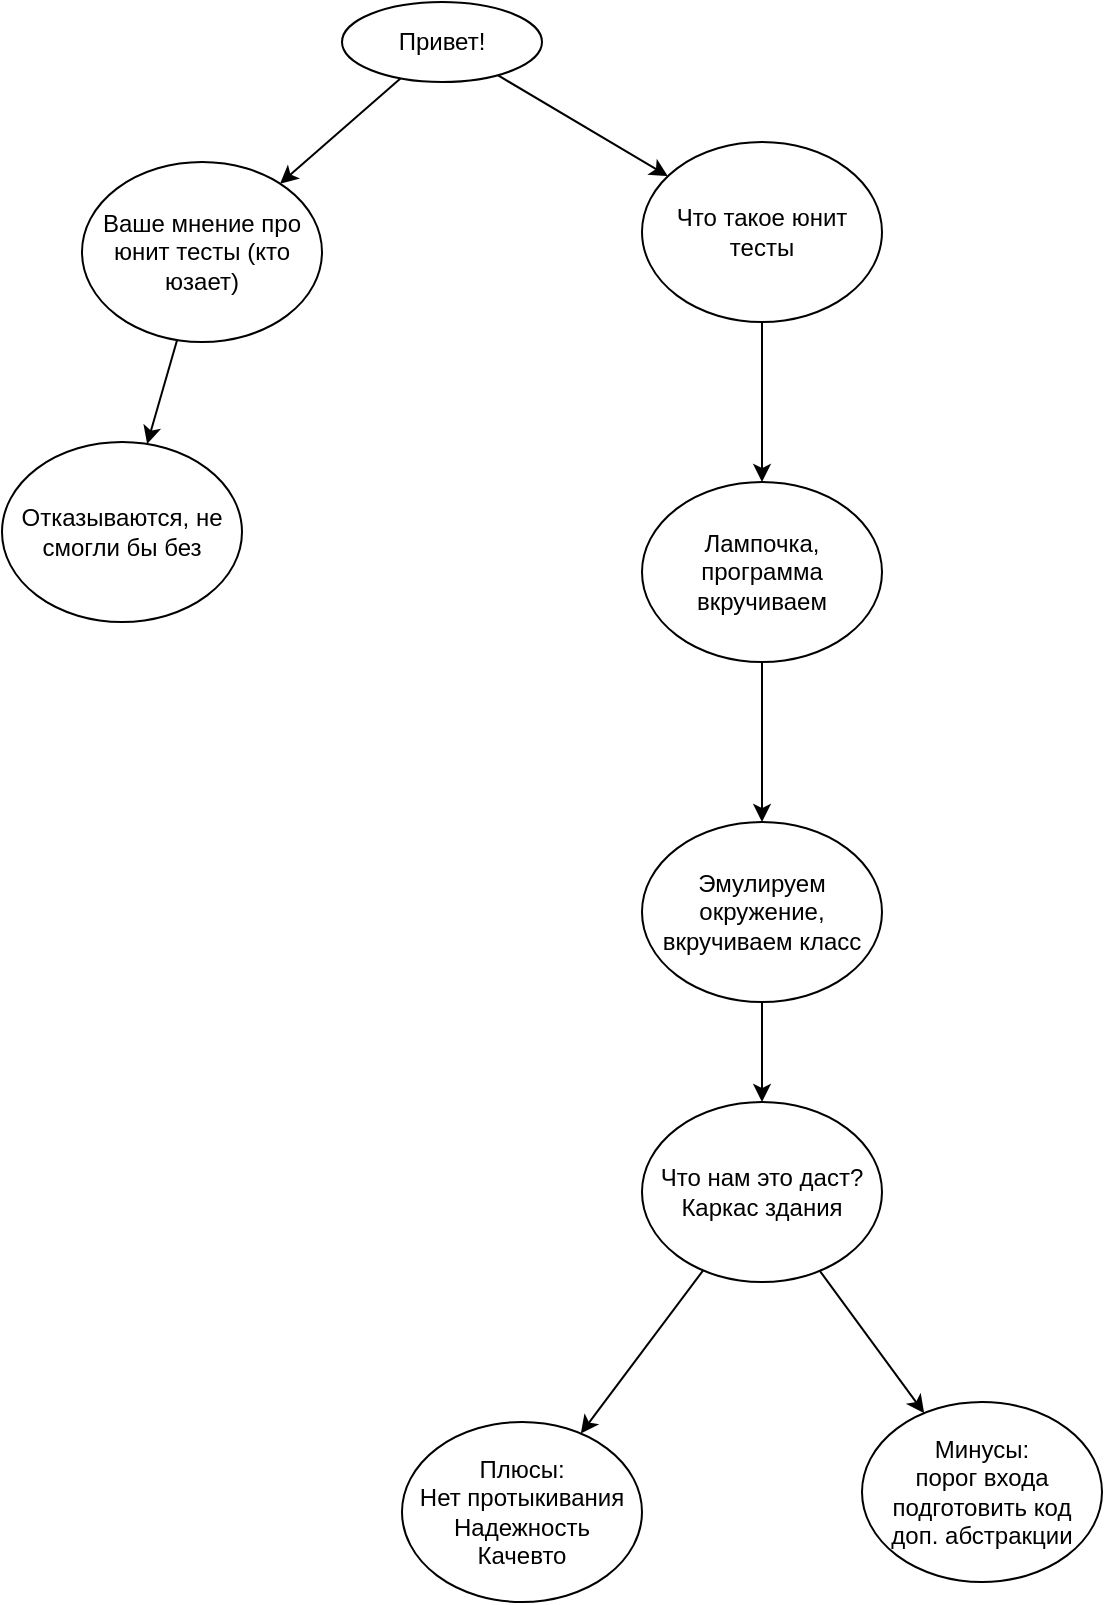 <mxfile version="15.4.0" type="device" pages="3"><diagram id="QDEMXH5KghI-QTwxXNro" name="Введение"><mxGraphModel dx="1264" dy="592" grid="1" gridSize="10" guides="1" tooltips="1" connect="1" arrows="1" fold="1" page="1" pageScale="1" pageWidth="827" pageHeight="1169" math="0" shadow="0"><root><mxCell id="0"/><mxCell id="1" parent="0"/><mxCell id="E6ustrr4gqRT8Rb1HsB7-3" value="" style="rounded=0;orthogonalLoop=1;jettySize=auto;html=1;" parent="1" source="E6ustrr4gqRT8Rb1HsB7-1" target="E6ustrr4gqRT8Rb1HsB7-2" edge="1"><mxGeometry relative="1" as="geometry"/></mxCell><mxCell id="E6ustrr4gqRT8Rb1HsB7-7" value="" style="edgeStyle=none;rounded=0;orthogonalLoop=1;jettySize=auto;html=1;" parent="1" source="E6ustrr4gqRT8Rb1HsB7-1" target="E6ustrr4gqRT8Rb1HsB7-6" edge="1"><mxGeometry relative="1" as="geometry"/></mxCell><mxCell id="E6ustrr4gqRT8Rb1HsB7-1" value="Привет!" style="ellipse;whiteSpace=wrap;html=1;" parent="1" vertex="1"><mxGeometry x="220" y="100" width="100" height="40" as="geometry"/></mxCell><mxCell id="E6ustrr4gqRT8Rb1HsB7-5" value="" style="edgeStyle=none;rounded=0;orthogonalLoop=1;jettySize=auto;html=1;" parent="1" source="E6ustrr4gqRT8Rb1HsB7-2" target="E6ustrr4gqRT8Rb1HsB7-4" edge="1"><mxGeometry relative="1" as="geometry"/></mxCell><mxCell id="E6ustrr4gqRT8Rb1HsB7-2" value="Ваше мнение про юнит тесты (кто юзает)" style="ellipse;whiteSpace=wrap;html=1;" parent="1" vertex="1"><mxGeometry x="90" y="180" width="120" height="90" as="geometry"/></mxCell><mxCell id="E6ustrr4gqRT8Rb1HsB7-4" value="Отказываются, не смогли бы без" style="ellipse;whiteSpace=wrap;html=1;" parent="1" vertex="1"><mxGeometry x="50" y="320" width="120" height="90" as="geometry"/></mxCell><mxCell id="E6ustrr4gqRT8Rb1HsB7-9" value="" style="edgeStyle=none;rounded=0;orthogonalLoop=1;jettySize=auto;html=1;" parent="1" source="E6ustrr4gqRT8Rb1HsB7-6" target="E6ustrr4gqRT8Rb1HsB7-8" edge="1"><mxGeometry relative="1" as="geometry"/></mxCell><mxCell id="E6ustrr4gqRT8Rb1HsB7-6" value="Что такое юнит тесты" style="ellipse;whiteSpace=wrap;html=1;" parent="1" vertex="1"><mxGeometry x="370" y="170" width="120" height="90" as="geometry"/></mxCell><mxCell id="E6ustrr4gqRT8Rb1HsB7-11" value="" style="edgeStyle=none;rounded=0;orthogonalLoop=1;jettySize=auto;html=1;" parent="1" source="E6ustrr4gqRT8Rb1HsB7-8" target="E6ustrr4gqRT8Rb1HsB7-10" edge="1"><mxGeometry relative="1" as="geometry"/></mxCell><mxCell id="E6ustrr4gqRT8Rb1HsB7-8" value="Лампочка, программа вкручиваем" style="ellipse;whiteSpace=wrap;html=1;" parent="1" vertex="1"><mxGeometry x="370" y="340" width="120" height="90" as="geometry"/></mxCell><mxCell id="E6ustrr4gqRT8Rb1HsB7-13" value="" style="edgeStyle=none;rounded=0;orthogonalLoop=1;jettySize=auto;html=1;" parent="1" source="E6ustrr4gqRT8Rb1HsB7-10" target="E6ustrr4gqRT8Rb1HsB7-12" edge="1"><mxGeometry relative="1" as="geometry"/></mxCell><mxCell id="E6ustrr4gqRT8Rb1HsB7-10" value="Эмулируем окружение, вкручиваем класс" style="ellipse;whiteSpace=wrap;html=1;" parent="1" vertex="1"><mxGeometry x="370" y="510" width="120" height="90" as="geometry"/></mxCell><mxCell id="E6ustrr4gqRT8Rb1HsB7-15" value="" style="edgeStyle=none;rounded=0;orthogonalLoop=1;jettySize=auto;html=1;" parent="1" source="E6ustrr4gqRT8Rb1HsB7-12" target="E6ustrr4gqRT8Rb1HsB7-14" edge="1"><mxGeometry relative="1" as="geometry"/></mxCell><mxCell id="E6ustrr4gqRT8Rb1HsB7-18" value="" style="edgeStyle=none;rounded=0;orthogonalLoop=1;jettySize=auto;html=1;" parent="1" source="E6ustrr4gqRT8Rb1HsB7-12" target="E6ustrr4gqRT8Rb1HsB7-17" edge="1"><mxGeometry relative="1" as="geometry"/></mxCell><mxCell id="E6ustrr4gqRT8Rb1HsB7-12" value="Что нам это даст?&lt;br&gt;Каркас здания" style="ellipse;whiteSpace=wrap;html=1;" parent="1" vertex="1"><mxGeometry x="370" y="650" width="120" height="90" as="geometry"/></mxCell><mxCell id="E6ustrr4gqRT8Rb1HsB7-14" value="Плюсы:&lt;br&gt;Нет протыкивания&lt;br&gt;Надежность&lt;br&gt;Качевто" style="ellipse;whiteSpace=wrap;html=1;" parent="1" vertex="1"><mxGeometry x="250" y="810" width="120" height="90" as="geometry"/></mxCell><mxCell id="E6ustrr4gqRT8Rb1HsB7-17" value="Минусы:&lt;br&gt;порог входа&lt;br&gt;подготовить код&lt;br&gt;доп. абстракции" style="ellipse;whiteSpace=wrap;html=1;" parent="1" vertex="1"><mxGeometry x="480" y="800" width="120" height="90" as="geometry"/></mxCell></root></mxGraphModel></diagram><diagram id="aFFZc1XCpeFl3ySO7Zbl" name="Примеры"><mxGraphModel dx="1264" dy="592" grid="1" gridSize="10" guides="1" tooltips="1" connect="1" arrows="1" fold="1" page="1" pageScale="1" pageWidth="827" pageHeight="1169" math="0" shadow="0"><root><mxCell id="bk-sJeH6p9enyCVxzdz6-0"/><mxCell id="bk-sJeH6p9enyCVxzdz6-1" parent="bk-sJeH6p9enyCVxzdz6-0"/><mxCell id="LFRgff1dyN5Agy-K9JUK-2" value="" style="edgeStyle=none;rounded=0;orthogonalLoop=1;jettySize=auto;html=1;" parent="bk-sJeH6p9enyCVxzdz6-1" source="LFRgff1dyN5Agy-K9JUK-0" target="LFRgff1dyN5Agy-K9JUK-1" edge="1"><mxGeometry relative="1" as="geometry"/></mxCell><mxCell id="LFRgff1dyN5Agy-K9JUK-6" value="" style="edgeStyle=none;rounded=0;orthogonalLoop=1;jettySize=auto;html=1;" parent="bk-sJeH6p9enyCVxzdz6-1" source="LFRgff1dyN5Agy-K9JUK-0" target="LFRgff1dyN5Agy-K9JUK-5" edge="1"><mxGeometry relative="1" as="geometry"/></mxCell><mxCell id="1GlhGuyU7s9jFrTz9ghh-6" value="" style="edgeStyle=none;rounded=0;orthogonalLoop=1;jettySize=auto;html=1;" edge="1" parent="bk-sJeH6p9enyCVxzdz6-1" source="LFRgff1dyN5Agy-K9JUK-0" target="1GlhGuyU7s9jFrTz9ghh-5"><mxGeometry relative="1" as="geometry"/></mxCell><mxCell id="LFRgff1dyN5Agy-K9JUK-0" value="Рассмотрим несколько примеров" style="ellipse;whiteSpace=wrap;html=1;" parent="bk-sJeH6p9enyCVxzdz6-1" vertex="1"><mxGeometry x="294" y="30" width="120" height="90" as="geometry"/></mxCell><mxCell id="LFRgff1dyN5Agy-K9JUK-4" value="" style="edgeStyle=none;rounded=0;orthogonalLoop=1;jettySize=auto;html=1;" parent="bk-sJeH6p9enyCVxzdz6-1" source="LFRgff1dyN5Agy-K9JUK-1" target="LFRgff1dyN5Agy-K9JUK-3" edge="1"><mxGeometry relative="1" as="geometry"/></mxCell><mxCell id="1GlhGuyU7s9jFrTz9ghh-2" value="" style="rounded=0;orthogonalLoop=1;jettySize=auto;html=1;" edge="1" parent="bk-sJeH6p9enyCVxzdz6-1" source="LFRgff1dyN5Agy-K9JUK-1" target="1GlhGuyU7s9jFrTz9ghh-1"><mxGeometry relative="1" as="geometry"/></mxCell><mxCell id="LFRgff1dyN5Agy-K9JUK-1" value="Калькулятор" style="ellipse;whiteSpace=wrap;html=1;" parent="bk-sJeH6p9enyCVxzdz6-1" vertex="1"><mxGeometry x="120" y="180" width="90" height="50" as="geometry"/></mxCell><mxCell id="LFRgff1dyN5Agy-K9JUK-3" value="Покрытие кода" style="ellipse;whiteSpace=wrap;html=1;" parent="bk-sJeH6p9enyCVxzdz6-1" vertex="1"><mxGeometry x="10" y="290" width="90" height="50" as="geometry"/></mxCell><mxCell id="LFRgff1dyN5Agy-K9JUK-8" value="" style="edgeStyle=none;rounded=0;orthogonalLoop=1;jettySize=auto;html=1;" parent="bk-sJeH6p9enyCVxzdz6-1" source="LFRgff1dyN5Agy-K9JUK-5" target="LFRgff1dyN5Agy-K9JUK-7" edge="1"><mxGeometry relative="1" as="geometry"/></mxCell><mxCell id="LFRgff1dyN5Agy-K9JUK-5" value="Уведомление" style="ellipse;whiteSpace=wrap;html=1;" parent="bk-sJeH6p9enyCVxzdz6-1" vertex="1"><mxGeometry x="340" y="170" width="104" height="70" as="geometry"/></mxCell><mxCell id="1GlhGuyU7s9jFrTz9ghh-4" value="" style="edgeStyle=none;rounded=0;orthogonalLoop=1;jettySize=auto;html=1;" edge="1" parent="bk-sJeH6p9enyCVxzdz6-1" source="LFRgff1dyN5Agy-K9JUK-7" target="1GlhGuyU7s9jFrTz9ghh-3"><mxGeometry relative="1" as="geometry"/></mxCell><mxCell id="LFRgff1dyN5Agy-K9JUK-7" value="Нарушение инкапсуляции" style="ellipse;whiteSpace=wrap;html=1;" parent="bk-sJeH6p9enyCVxzdz6-1" vertex="1"><mxGeometry x="340" y="280" width="104" height="70" as="geometry"/></mxCell><mxCell id="1GlhGuyU7s9jFrTz9ghh-1" value="Автосоздание" style="ellipse;whiteSpace=wrap;html=1;" vertex="1" parent="bk-sJeH6p9enyCVxzdz6-1"><mxGeometry x="200" y="290" width="90" height="50" as="geometry"/></mxCell><mxCell id="1p3J8rkmURgwXSRE5Fpn-1" value="" style="edgeStyle=none;rounded=0;orthogonalLoop=1;jettySize=auto;html=1;" edge="1" parent="bk-sJeH6p9enyCVxzdz6-1" source="1GlhGuyU7s9jFrTz9ghh-3" target="1p3J8rkmURgwXSRE5Fpn-0"><mxGeometry relative="1" as="geometry"/></mxCell><mxCell id="1p3J8rkmURgwXSRE5Fpn-3" value="" style="edgeStyle=none;rounded=0;orthogonalLoop=1;jettySize=auto;html=1;" edge="1" parent="bk-sJeH6p9enyCVxzdz6-1" source="1GlhGuyU7s9jFrTz9ghh-3" target="1p3J8rkmURgwXSRE5Fpn-2"><mxGeometry relative="1" as="geometry"/></mxCell><mxCell id="1p3J8rkmURgwXSRE5Fpn-7" value="" style="edgeStyle=none;rounded=0;orthogonalLoop=1;jettySize=auto;html=1;" edge="1" parent="bk-sJeH6p9enyCVxzdz6-1" source="1GlhGuyU7s9jFrTz9ghh-3" target="1p3J8rkmURgwXSRE5Fpn-6"><mxGeometry relative="1" as="geometry"/></mxCell><mxCell id="1p3J8rkmURgwXSRE5Fpn-9" value="" style="edgeStyle=none;rounded=0;orthogonalLoop=1;jettySize=auto;html=1;" edge="1" parent="bk-sJeH6p9enyCVxzdz6-1" source="1GlhGuyU7s9jFrTz9ghh-3" target="1p3J8rkmURgwXSRE5Fpn-8"><mxGeometry relative="1" as="geometry"/></mxCell><mxCell id="1GlhGuyU7s9jFrTz9ghh-3" value="Без нарушения инкапсуляции" style="ellipse;whiteSpace=wrap;html=1;" vertex="1" parent="bk-sJeH6p9enyCVxzdz6-1"><mxGeometry x="340" y="390" width="104" height="70" as="geometry"/></mxCell><mxCell id="1GlhGuyU7s9jFrTz9ghh-8" value="" style="edgeStyle=none;rounded=0;orthogonalLoop=1;jettySize=auto;html=1;" edge="1" parent="bk-sJeH6p9enyCVxzdz6-1" source="1GlhGuyU7s9jFrTz9ghh-5" target="1GlhGuyU7s9jFrTz9ghh-7"><mxGeometry relative="1" as="geometry"/></mxCell><mxCell id="1GlhGuyU7s9jFrTz9ghh-5" value="Яндекс (обращение к внешней системе)" style="ellipse;whiteSpace=wrap;html=1;" vertex="1" parent="bk-sJeH6p9enyCVxzdz6-1"><mxGeometry x="500" y="170" width="160" height="70" as="geometry"/></mxCell><mxCell id="1p3J8rkmURgwXSRE5Fpn-11" value="" style="edgeStyle=none;rounded=0;orthogonalLoop=1;jettySize=auto;html=1;" edge="1" parent="bk-sJeH6p9enyCVxzdz6-1" source="1GlhGuyU7s9jFrTz9ghh-7" target="1p3J8rkmURgwXSRE5Fpn-10"><mxGeometry relative="1" as="geometry"/></mxCell><mxCell id="1GlhGuyU7s9jFrTz9ghh-7" value="Подмена траффика" style="ellipse;whiteSpace=wrap;html=1;" vertex="1" parent="bk-sJeH6p9enyCVxzdz6-1"><mxGeometry x="660" y="310" width="160" height="70" as="geometry"/></mxCell><mxCell id="1p3J8rkmURgwXSRE5Fpn-0" value="Verify" style="ellipse;whiteSpace=wrap;html=1;" vertex="1" parent="bk-sJeH6p9enyCVxzdz6-1"><mxGeometry x="170" y="490" width="104" height="70" as="geometry"/></mxCell><mxCell id="1p3J8rkmURgwXSRE5Fpn-2" value="Чтение из файла" style="ellipse;whiteSpace=wrap;html=1;" vertex="1" parent="bk-sJeH6p9enyCVxzdz6-1"><mxGeometry x="340" y="490" width="104" height="70" as="geometry"/></mxCell><mxCell id="1p3J8rkmURgwXSRE5Fpn-6" value="Сохранение в переменную" style="ellipse;whiteSpace=wrap;html=1;" vertex="1" parent="bk-sJeH6p9enyCVxzdz6-1"><mxGeometry x="500" y="480" width="104" height="70" as="geometry"/></mxCell><mxCell id="1p3J8rkmURgwXSRE5Fpn-8" value="Mock проверки" style="ellipse;whiteSpace=wrap;html=1;" vertex="1" parent="bk-sJeH6p9enyCVxzdz6-1"><mxGeometry x="156" y="390" width="104" height="70" as="geometry"/></mxCell><mxCell id="1p3J8rkmURgwXSRE5Fpn-15" value="" style="edgeStyle=none;rounded=0;orthogonalLoop=1;jettySize=auto;html=1;" edge="1" parent="bk-sJeH6p9enyCVxzdz6-1" source="1p3J8rkmURgwXSRE5Fpn-10" target="1p3J8rkmURgwXSRE5Fpn-14"><mxGeometry relative="1" as="geometry"/></mxCell><mxCell id="1p3J8rkmURgwXSRE5Fpn-10" value="Mock подмена" style="ellipse;whiteSpace=wrap;html=1;" vertex="1" parent="bk-sJeH6p9enyCVxzdz6-1"><mxGeometry x="660" y="460" width="160" height="70" as="geometry"/></mxCell><mxCell id="1p3J8rkmURgwXSRE5Fpn-12" value="Преимущества mock - запоминание, события, подмена" style="ellipse;whiteSpace=wrap;html=1;" vertex="1" parent="bk-sJeH6p9enyCVxzdz6-1"><mxGeometry x="660" y="730" width="160" height="70" as="geometry"/></mxCell><mxCell id="1p3J8rkmURgwXSRE5Fpn-16" value="" style="edgeStyle=none;rounded=0;orthogonalLoop=1;jettySize=auto;html=1;" edge="1" parent="bk-sJeH6p9enyCVxzdz6-1" source="1p3J8rkmURgwXSRE5Fpn-14" target="1p3J8rkmURgwXSRE5Fpn-12"><mxGeometry relative="1" as="geometry"/></mxCell><mxCell id="1p3J8rkmURgwXSRE5Fpn-14" value="Идея mock абстракции" style="ellipse;whiteSpace=wrap;html=1;" vertex="1" parent="bk-sJeH6p9enyCVxzdz6-1"><mxGeometry x="660" y="610" width="160" height="70" as="geometry"/></mxCell></root></mxGraphModel></diagram><diagram id="TGmFDngIHjhkjANiiKgZ" name="Дополнительно"><mxGraphModel dx="1264" dy="592" grid="1" gridSize="10" guides="1" tooltips="1" connect="1" arrows="1" fold="1" page="1" pageScale="1" pageWidth="827" pageHeight="1169" math="0" shadow="0"><root><mxCell id="lBK0SPgZ81-TOd07AiZ1-0"/><mxCell id="lBK0SPgZ81-TOd07AiZ1-1" parent="lBK0SPgZ81-TOd07AiZ1-0"/><mxCell id="ToFGo8MKl3k5Lys_1pIj-2" value="" style="edgeStyle=none;rounded=0;orthogonalLoop=1;jettySize=auto;html=1;" edge="1" parent="lBK0SPgZ81-TOd07AiZ1-1" source="ToFGo8MKl3k5Lys_1pIj-0" target="ToFGo8MKl3k5Lys_1pIj-1"><mxGeometry relative="1" as="geometry"/></mxCell><mxCell id="ToFGo8MKl3k5Lys_1pIj-0" value="Дублирование mock (плозхой пример)" style="ellipse;whiteSpace=wrap;html=1;" vertex="1" parent="lBK0SPgZ81-TOd07AiZ1-1"><mxGeometry x="200" y="205" width="104" height="70" as="geometry"/></mxCell><mxCell id="ToFGo8MKl3k5Lys_1pIj-4" value="" style="edgeStyle=none;rounded=0;orthogonalLoop=1;jettySize=auto;html=1;" edge="1" parent="lBK0SPgZ81-TOd07AiZ1-1" source="ToFGo8MKl3k5Lys_1pIj-1" target="ToFGo8MKl3k5Lys_1pIj-3"><mxGeometry relative="1" as="geometry"/></mxCell><mxCell id="ToFGo8MKl3k5Lys_1pIj-1" value="TestInitialize" style="ellipse;whiteSpace=wrap;html=1;" vertex="1" parent="lBK0SPgZ81-TOd07AiZ1-1"><mxGeometry x="140" y="365" width="104" height="70" as="geometry"/></mxCell><mxCell id="ToFGo8MKl3k5Lys_1pIj-3" value="Хороший пример" style="ellipse;whiteSpace=wrap;html=1;" vertex="1" parent="lBK0SPgZ81-TOd07AiZ1-1"><mxGeometry x="140" y="515" width="104" height="70" as="geometry"/></mxCell><mxCell id="ToFGo8MKl3k5Lys_1pIj-7" value="" style="edgeStyle=none;rounded=0;orthogonalLoop=1;jettySize=auto;html=1;" edge="1" parent="lBK0SPgZ81-TOd07AiZ1-1" source="ToFGo8MKl3k5Lys_1pIj-5" target="ToFGo8MKl3k5Lys_1pIj-6"><mxGeometry relative="1" as="geometry"/></mxCell><mxCell id="ToFGo8MKl3k5Lys_1pIj-5" value="Настройка ВЗ" style="ellipse;whiteSpace=wrap;html=1;" vertex="1" parent="lBK0SPgZ81-TOd07AiZ1-1"><mxGeometry x="384" y="205" width="104" height="70" as="geometry"/></mxCell><mxCell id="ToFGo8MKl3k5Lys_1pIj-6" value="Подмена интерфейсов" style="ellipse;whiteSpace=wrap;html=1;" vertex="1" parent="lBK0SPgZ81-TOd07AiZ1-1"><mxGeometry x="384" y="355" width="104" height="70" as="geometry"/></mxCell><mxCell id="ToFGo8MKl3k5Lys_1pIj-10" value="" style="edgeStyle=none;rounded=0;orthogonalLoop=1;jettySize=auto;html=1;" edge="1" parent="lBK0SPgZ81-TOd07AiZ1-1" source="ToFGo8MKl3k5Lys_1pIj-8" target="ToFGo8MKl3k5Lys_1pIj-9"><mxGeometry relative="1" as="geometry"/></mxCell><mxCell id="ToFGo8MKl3k5Lys_1pIj-8" value="Интеграц тесты" style="ellipse;whiteSpace=wrap;html=1;" vertex="1" parent="lBK0SPgZ81-TOd07AiZ1-1"><mxGeometry x="540" y="205" width="104" height="70" as="geometry"/></mxCell><mxCell id="BVA7JMPBHrC0Uh9lDeCN-1" value="" style="edgeStyle=none;rounded=0;orthogonalLoop=1;jettySize=auto;html=1;" edge="1" parent="lBK0SPgZ81-TOd07AiZ1-1" source="ToFGo8MKl3k5Lys_1pIj-9" target="BVA7JMPBHrC0Uh9lDeCN-0"><mxGeometry relative="1" as="geometry"/></mxCell><mxCell id="ToFGo8MKl3k5Lys_1pIj-9" value="Реальный запрос" style="ellipse;whiteSpace=wrap;html=1;" vertex="1" parent="lBK0SPgZ81-TOd07AiZ1-1"><mxGeometry x="540" y="355" width="104" height="70" as="geometry"/></mxCell><mxCell id="ToFGo8MKl3k5Lys_1pIj-12" value="" style="edgeStyle=none;rounded=0;orthogonalLoop=1;jettySize=auto;html=1;" edge="1" parent="lBK0SPgZ81-TOd07AiZ1-1" source="ToFGo8MKl3k5Lys_1pIj-11" target="ToFGo8MKl3k5Lys_1pIj-0"><mxGeometry relative="1" as="geometry"/></mxCell><mxCell id="ToFGo8MKl3k5Lys_1pIj-13" value="" style="edgeStyle=none;rounded=0;orthogonalLoop=1;jettySize=auto;html=1;" edge="1" parent="lBK0SPgZ81-TOd07AiZ1-1" source="ToFGo8MKl3k5Lys_1pIj-11" target="ToFGo8MKl3k5Lys_1pIj-5"><mxGeometry relative="1" as="geometry"/></mxCell><mxCell id="ToFGo8MKl3k5Lys_1pIj-14" value="" style="edgeStyle=none;rounded=0;orthogonalLoop=1;jettySize=auto;html=1;" edge="1" parent="lBK0SPgZ81-TOd07AiZ1-1" source="ToFGo8MKl3k5Lys_1pIj-11" target="ToFGo8MKl3k5Lys_1pIj-8"><mxGeometry relative="1" as="geometry"/></mxCell><mxCell id="ToFGo8MKl3k5Lys_1pIj-11" value="Доп примеры" style="ellipse;whiteSpace=wrap;html=1;" vertex="1" parent="lBK0SPgZ81-TOd07AiZ1-1"><mxGeometry x="380" y="50" width="104" height="70" as="geometry"/></mxCell><mxCell id="BVA7JMPBHrC0Uh9lDeCN-3" value="" style="edgeStyle=none;rounded=0;orthogonalLoop=1;jettySize=auto;html=1;" edge="1" parent="lBK0SPgZ81-TOd07AiZ1-1" source="BVA7JMPBHrC0Uh9lDeCN-0" target="BVA7JMPBHrC0Uh9lDeCN-2"><mxGeometry relative="1" as="geometry"/></mxCell><mxCell id="BVA7JMPBHrC0Uh9lDeCN-0" value="Итог" style="ellipse;whiteSpace=wrap;html=1;fontColor=#000000;strokeColor=#000000;fillColor=#ffffff;" vertex="1" parent="lBK0SPgZ81-TOd07AiZ1-1"><mxGeometry x="400" y="515" width="104" height="70" as="geometry"/></mxCell><mxCell id="BVA7JMPBHrC0Uh9lDeCN-2" value="Спасибо!" style="ellipse;whiteSpace=wrap;html=1;fontColor=#000000;strokeColor=#000000;fillColor=#ffffff;" vertex="1" parent="lBK0SPgZ81-TOd07AiZ1-1"><mxGeometry x="400" y="665" width="104" height="70" as="geometry"/></mxCell></root></mxGraphModel></diagram></mxfile>